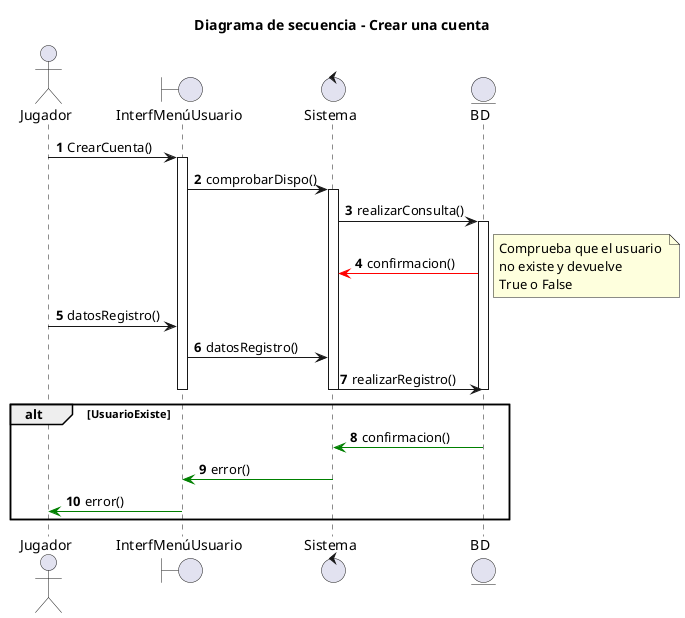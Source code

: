 @startuml
title Diagrama de secuencia - Crear una cuenta
autonumber
actor Jugador
boundary InterfMenúUsuario
control Sistema
entity BD

Jugador -> InterfMenúUsuario : CrearCuenta()
activate InterfMenúUsuario
InterfMenúUsuario -> Sistema : comprobarDispo()
activate Sistema
Sistema -> BD : realizarConsulta()
activate BD
BD -[#red]> Sistema : confirmacion()
note right 
Comprueba que el usuario 
no existe y devuelve 
True o False
end note

Jugador -> InterfMenúUsuario : datosRegistro()
InterfMenúUsuario -> Sistema : datosRegistro()
Sistema -> BD : realizarRegistro()
deactivate BD
deactivate Sistema
deactivate InterfMenúUsuario
alt UsuarioExiste
BD -[#green]> Sistema : confirmacion()
Sistema -[#green]> InterfMenúUsuario : error()
InterfMenúUsuario -[#green]> Jugador : error()
end

@enduml